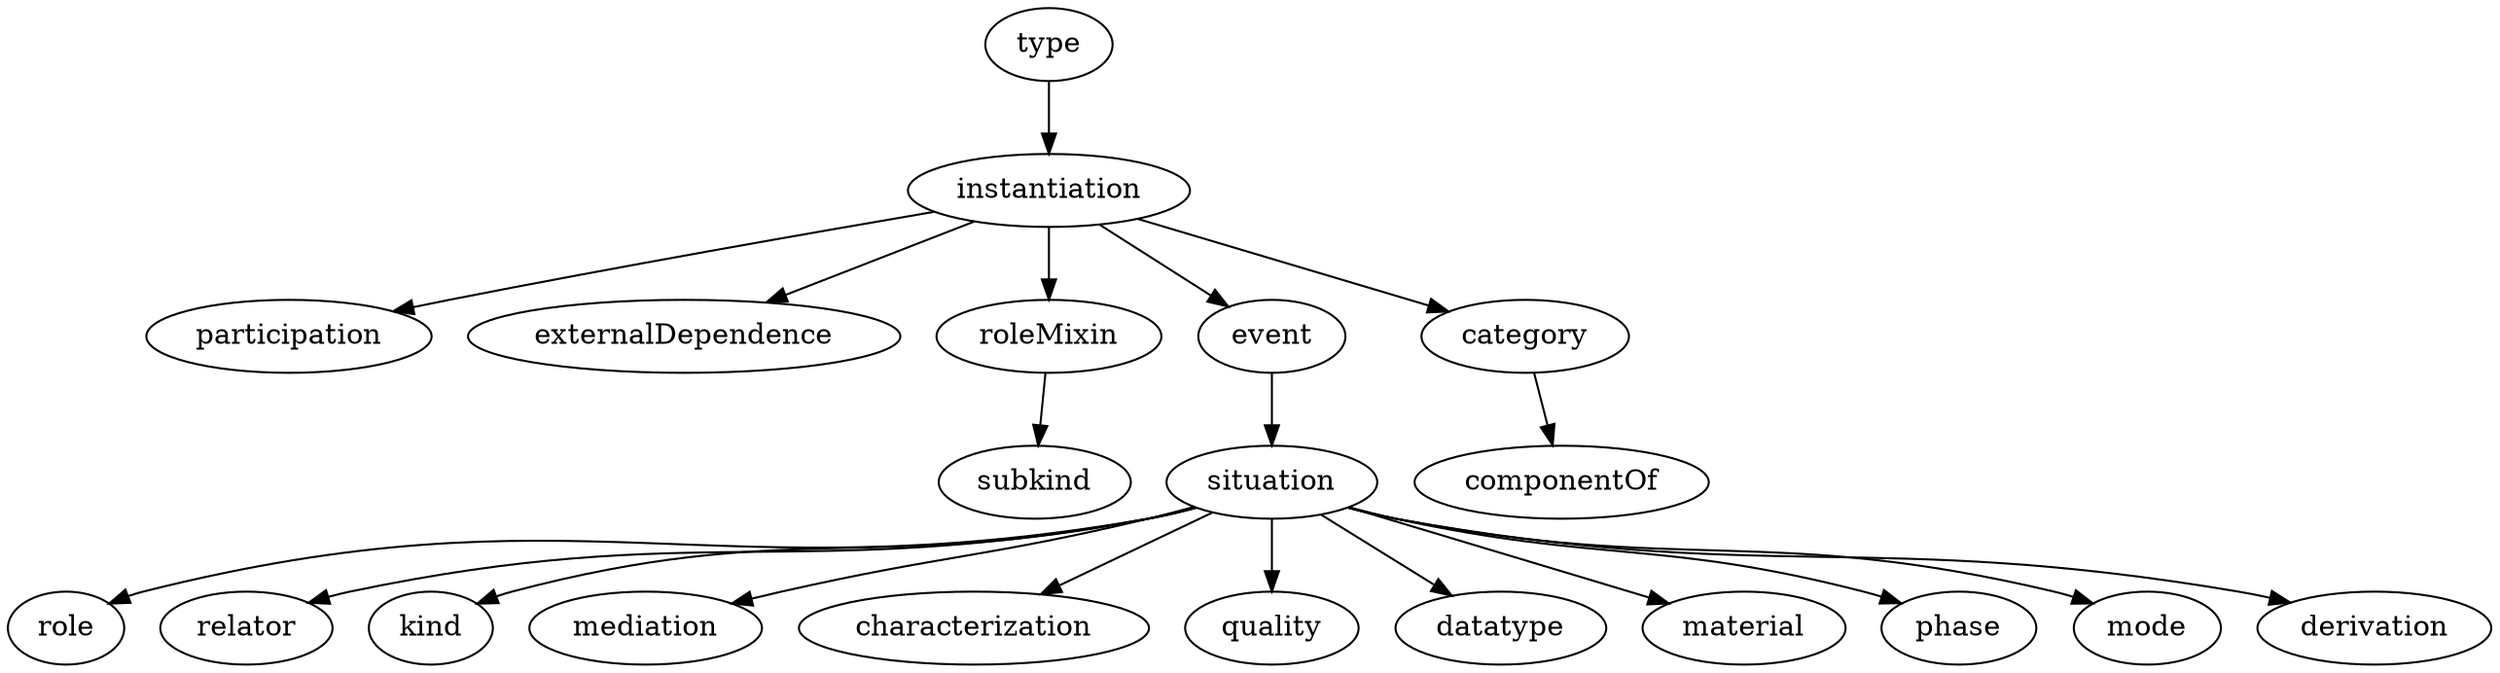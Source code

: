 strict digraph  {
type;
instantiation;
participation;
externalDependence;
roleMixin;
event;
category;
situation;
role;
relator;
kind;
mediation;
characterization;
quality;
datatype;
material;
phase;
mode;
derivation;
componentOf;
subkind;
type -> instantiation;
instantiation -> participation;
instantiation -> externalDependence;
instantiation -> roleMixin;
instantiation -> event;
instantiation -> category;
roleMixin -> subkind;
event -> situation;
category -> componentOf;
situation -> role;
situation -> relator;
situation -> kind;
situation -> mediation;
situation -> characterization;
situation -> quality;
situation -> datatype;
situation -> material;
situation -> phase;
situation -> mode;
situation -> derivation;
}

